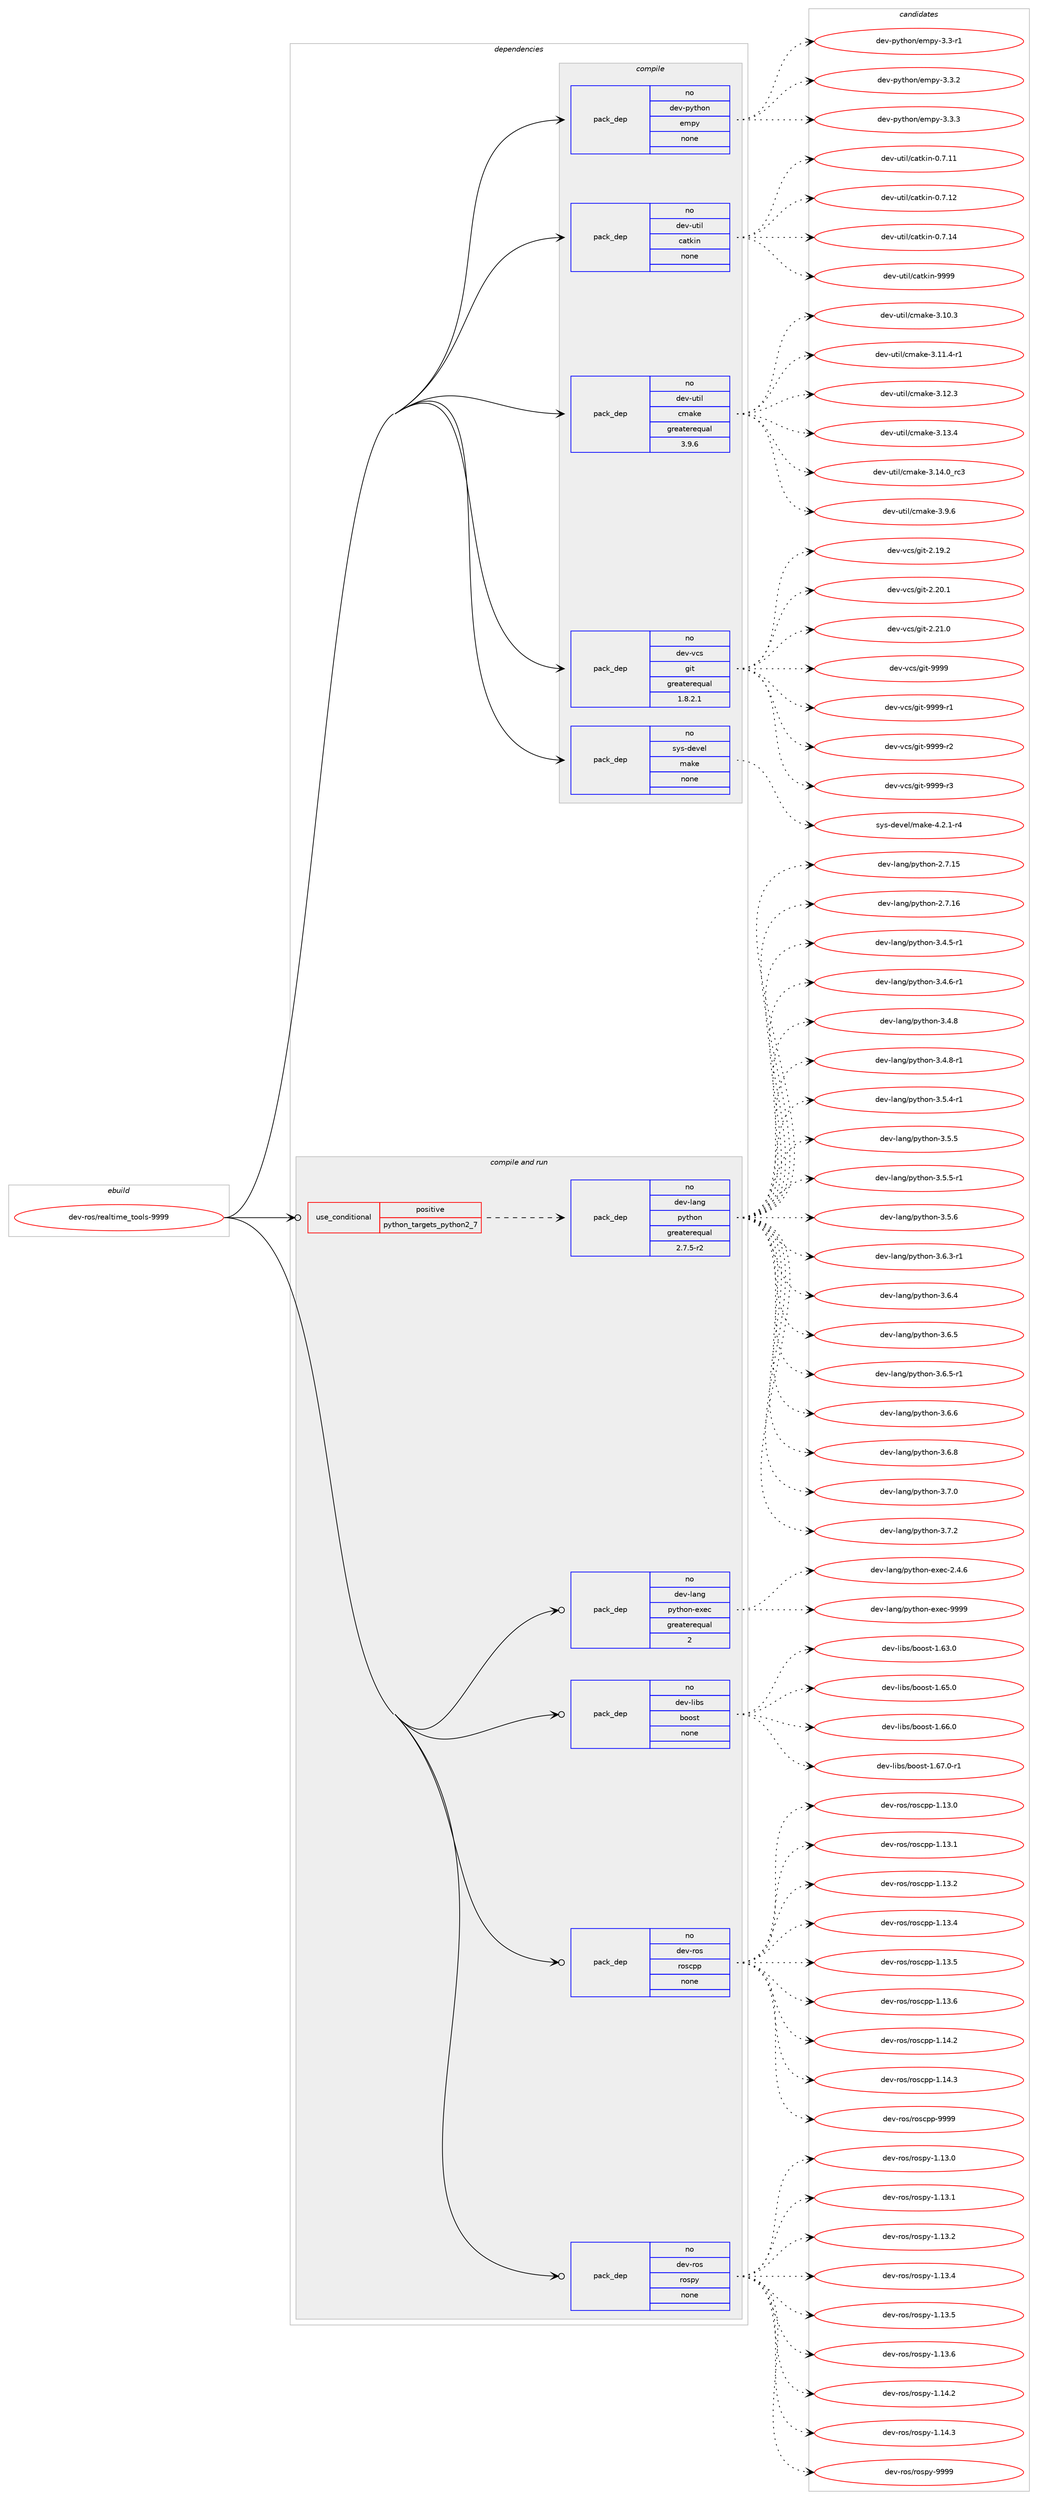 digraph prolog {

# *************
# Graph options
# *************

newrank=true;
concentrate=true;
compound=true;
graph [rankdir=LR,fontname=Helvetica,fontsize=10,ranksep=1.5];#, ranksep=2.5, nodesep=0.2];
edge  [arrowhead=vee];
node  [fontname=Helvetica,fontsize=10];

# **********
# The ebuild
# **********

subgraph cluster_leftcol {
color=gray;
rank=same;
label=<<i>ebuild</i>>;
id [label="dev-ros/realtime_tools-9999", color=red, width=4, href="../dev-ros/realtime_tools-9999.svg"];
}

# ****************
# The dependencies
# ****************

subgraph cluster_midcol {
color=gray;
label=<<i>dependencies</i>>;
subgraph cluster_compile {
fillcolor="#eeeeee";
style=filled;
label=<<i>compile</i>>;
subgraph pack1049991 {
dependency1462896 [label=<<TABLE BORDER="0" CELLBORDER="1" CELLSPACING="0" CELLPADDING="4" WIDTH="220"><TR><TD ROWSPAN="6" CELLPADDING="30">pack_dep</TD></TR><TR><TD WIDTH="110">no</TD></TR><TR><TD>dev-python</TD></TR><TR><TD>empy</TD></TR><TR><TD>none</TD></TR><TR><TD></TD></TR></TABLE>>, shape=none, color=blue];
}
id:e -> dependency1462896:w [weight=20,style="solid",arrowhead="vee"];
subgraph pack1049992 {
dependency1462897 [label=<<TABLE BORDER="0" CELLBORDER="1" CELLSPACING="0" CELLPADDING="4" WIDTH="220"><TR><TD ROWSPAN="6" CELLPADDING="30">pack_dep</TD></TR><TR><TD WIDTH="110">no</TD></TR><TR><TD>dev-util</TD></TR><TR><TD>catkin</TD></TR><TR><TD>none</TD></TR><TR><TD></TD></TR></TABLE>>, shape=none, color=blue];
}
id:e -> dependency1462897:w [weight=20,style="solid",arrowhead="vee"];
subgraph pack1049993 {
dependency1462898 [label=<<TABLE BORDER="0" CELLBORDER="1" CELLSPACING="0" CELLPADDING="4" WIDTH="220"><TR><TD ROWSPAN="6" CELLPADDING="30">pack_dep</TD></TR><TR><TD WIDTH="110">no</TD></TR><TR><TD>dev-util</TD></TR><TR><TD>cmake</TD></TR><TR><TD>greaterequal</TD></TR><TR><TD>3.9.6</TD></TR></TABLE>>, shape=none, color=blue];
}
id:e -> dependency1462898:w [weight=20,style="solid",arrowhead="vee"];
subgraph pack1049994 {
dependency1462899 [label=<<TABLE BORDER="0" CELLBORDER="1" CELLSPACING="0" CELLPADDING="4" WIDTH="220"><TR><TD ROWSPAN="6" CELLPADDING="30">pack_dep</TD></TR><TR><TD WIDTH="110">no</TD></TR><TR><TD>dev-vcs</TD></TR><TR><TD>git</TD></TR><TR><TD>greaterequal</TD></TR><TR><TD>1.8.2.1</TD></TR></TABLE>>, shape=none, color=blue];
}
id:e -> dependency1462899:w [weight=20,style="solid",arrowhead="vee"];
subgraph pack1049995 {
dependency1462900 [label=<<TABLE BORDER="0" CELLBORDER="1" CELLSPACING="0" CELLPADDING="4" WIDTH="220"><TR><TD ROWSPAN="6" CELLPADDING="30">pack_dep</TD></TR><TR><TD WIDTH="110">no</TD></TR><TR><TD>sys-devel</TD></TR><TR><TD>make</TD></TR><TR><TD>none</TD></TR><TR><TD></TD></TR></TABLE>>, shape=none, color=blue];
}
id:e -> dependency1462900:w [weight=20,style="solid",arrowhead="vee"];
}
subgraph cluster_compileandrun {
fillcolor="#eeeeee";
style=filled;
label=<<i>compile and run</i>>;
subgraph cond389515 {
dependency1462901 [label=<<TABLE BORDER="0" CELLBORDER="1" CELLSPACING="0" CELLPADDING="4"><TR><TD ROWSPAN="3" CELLPADDING="10">use_conditional</TD></TR><TR><TD>positive</TD></TR><TR><TD>python_targets_python2_7</TD></TR></TABLE>>, shape=none, color=red];
subgraph pack1049996 {
dependency1462902 [label=<<TABLE BORDER="0" CELLBORDER="1" CELLSPACING="0" CELLPADDING="4" WIDTH="220"><TR><TD ROWSPAN="6" CELLPADDING="30">pack_dep</TD></TR><TR><TD WIDTH="110">no</TD></TR><TR><TD>dev-lang</TD></TR><TR><TD>python</TD></TR><TR><TD>greaterequal</TD></TR><TR><TD>2.7.5-r2</TD></TR></TABLE>>, shape=none, color=blue];
}
dependency1462901:e -> dependency1462902:w [weight=20,style="dashed",arrowhead="vee"];
}
id:e -> dependency1462901:w [weight=20,style="solid",arrowhead="odotvee"];
subgraph pack1049997 {
dependency1462903 [label=<<TABLE BORDER="0" CELLBORDER="1" CELLSPACING="0" CELLPADDING="4" WIDTH="220"><TR><TD ROWSPAN="6" CELLPADDING="30">pack_dep</TD></TR><TR><TD WIDTH="110">no</TD></TR><TR><TD>dev-lang</TD></TR><TR><TD>python-exec</TD></TR><TR><TD>greaterequal</TD></TR><TR><TD>2</TD></TR></TABLE>>, shape=none, color=blue];
}
id:e -> dependency1462903:w [weight=20,style="solid",arrowhead="odotvee"];
subgraph pack1049998 {
dependency1462904 [label=<<TABLE BORDER="0" CELLBORDER="1" CELLSPACING="0" CELLPADDING="4" WIDTH="220"><TR><TD ROWSPAN="6" CELLPADDING="30">pack_dep</TD></TR><TR><TD WIDTH="110">no</TD></TR><TR><TD>dev-libs</TD></TR><TR><TD>boost</TD></TR><TR><TD>none</TD></TR><TR><TD></TD></TR></TABLE>>, shape=none, color=blue];
}
id:e -> dependency1462904:w [weight=20,style="solid",arrowhead="odotvee"];
subgraph pack1049999 {
dependency1462905 [label=<<TABLE BORDER="0" CELLBORDER="1" CELLSPACING="0" CELLPADDING="4" WIDTH="220"><TR><TD ROWSPAN="6" CELLPADDING="30">pack_dep</TD></TR><TR><TD WIDTH="110">no</TD></TR><TR><TD>dev-ros</TD></TR><TR><TD>roscpp</TD></TR><TR><TD>none</TD></TR><TR><TD></TD></TR></TABLE>>, shape=none, color=blue];
}
id:e -> dependency1462905:w [weight=20,style="solid",arrowhead="odotvee"];
subgraph pack1050000 {
dependency1462906 [label=<<TABLE BORDER="0" CELLBORDER="1" CELLSPACING="0" CELLPADDING="4" WIDTH="220"><TR><TD ROWSPAN="6" CELLPADDING="30">pack_dep</TD></TR><TR><TD WIDTH="110">no</TD></TR><TR><TD>dev-ros</TD></TR><TR><TD>rospy</TD></TR><TR><TD>none</TD></TR><TR><TD></TD></TR></TABLE>>, shape=none, color=blue];
}
id:e -> dependency1462906:w [weight=20,style="solid",arrowhead="odotvee"];
}
subgraph cluster_run {
fillcolor="#eeeeee";
style=filled;
label=<<i>run</i>>;
}
}

# **************
# The candidates
# **************

subgraph cluster_choices {
rank=same;
color=gray;
label=<<i>candidates</i>>;

subgraph choice1049991 {
color=black;
nodesep=1;
choice1001011184511212111610411111047101109112121455146514511449 [label="dev-python/empy-3.3-r1", color=red, width=4,href="../dev-python/empy-3.3-r1.svg"];
choice1001011184511212111610411111047101109112121455146514650 [label="dev-python/empy-3.3.2", color=red, width=4,href="../dev-python/empy-3.3.2.svg"];
choice1001011184511212111610411111047101109112121455146514651 [label="dev-python/empy-3.3.3", color=red, width=4,href="../dev-python/empy-3.3.3.svg"];
dependency1462896:e -> choice1001011184511212111610411111047101109112121455146514511449:w [style=dotted,weight="100"];
dependency1462896:e -> choice1001011184511212111610411111047101109112121455146514650:w [style=dotted,weight="100"];
dependency1462896:e -> choice1001011184511212111610411111047101109112121455146514651:w [style=dotted,weight="100"];
}
subgraph choice1049992 {
color=black;
nodesep=1;
choice1001011184511711610510847999711610710511045484655464949 [label="dev-util/catkin-0.7.11", color=red, width=4,href="../dev-util/catkin-0.7.11.svg"];
choice1001011184511711610510847999711610710511045484655464950 [label="dev-util/catkin-0.7.12", color=red, width=4,href="../dev-util/catkin-0.7.12.svg"];
choice1001011184511711610510847999711610710511045484655464952 [label="dev-util/catkin-0.7.14", color=red, width=4,href="../dev-util/catkin-0.7.14.svg"];
choice100101118451171161051084799971161071051104557575757 [label="dev-util/catkin-9999", color=red, width=4,href="../dev-util/catkin-9999.svg"];
dependency1462897:e -> choice1001011184511711610510847999711610710511045484655464949:w [style=dotted,weight="100"];
dependency1462897:e -> choice1001011184511711610510847999711610710511045484655464950:w [style=dotted,weight="100"];
dependency1462897:e -> choice1001011184511711610510847999711610710511045484655464952:w [style=dotted,weight="100"];
dependency1462897:e -> choice100101118451171161051084799971161071051104557575757:w [style=dotted,weight="100"];
}
subgraph choice1049993 {
color=black;
nodesep=1;
choice1001011184511711610510847991099710710145514649484651 [label="dev-util/cmake-3.10.3", color=red, width=4,href="../dev-util/cmake-3.10.3.svg"];
choice10010111845117116105108479910997107101455146494946524511449 [label="dev-util/cmake-3.11.4-r1", color=red, width=4,href="../dev-util/cmake-3.11.4-r1.svg"];
choice1001011184511711610510847991099710710145514649504651 [label="dev-util/cmake-3.12.3", color=red, width=4,href="../dev-util/cmake-3.12.3.svg"];
choice1001011184511711610510847991099710710145514649514652 [label="dev-util/cmake-3.13.4", color=red, width=4,href="../dev-util/cmake-3.13.4.svg"];
choice1001011184511711610510847991099710710145514649524648951149951 [label="dev-util/cmake-3.14.0_rc3", color=red, width=4,href="../dev-util/cmake-3.14.0_rc3.svg"];
choice10010111845117116105108479910997107101455146574654 [label="dev-util/cmake-3.9.6", color=red, width=4,href="../dev-util/cmake-3.9.6.svg"];
dependency1462898:e -> choice1001011184511711610510847991099710710145514649484651:w [style=dotted,weight="100"];
dependency1462898:e -> choice10010111845117116105108479910997107101455146494946524511449:w [style=dotted,weight="100"];
dependency1462898:e -> choice1001011184511711610510847991099710710145514649504651:w [style=dotted,weight="100"];
dependency1462898:e -> choice1001011184511711610510847991099710710145514649514652:w [style=dotted,weight="100"];
dependency1462898:e -> choice1001011184511711610510847991099710710145514649524648951149951:w [style=dotted,weight="100"];
dependency1462898:e -> choice10010111845117116105108479910997107101455146574654:w [style=dotted,weight="100"];
}
subgraph choice1049994 {
color=black;
nodesep=1;
choice10010111845118991154710310511645504649574650 [label="dev-vcs/git-2.19.2", color=red, width=4,href="../dev-vcs/git-2.19.2.svg"];
choice10010111845118991154710310511645504650484649 [label="dev-vcs/git-2.20.1", color=red, width=4,href="../dev-vcs/git-2.20.1.svg"];
choice10010111845118991154710310511645504650494648 [label="dev-vcs/git-2.21.0", color=red, width=4,href="../dev-vcs/git-2.21.0.svg"];
choice1001011184511899115471031051164557575757 [label="dev-vcs/git-9999", color=red, width=4,href="../dev-vcs/git-9999.svg"];
choice10010111845118991154710310511645575757574511449 [label="dev-vcs/git-9999-r1", color=red, width=4,href="../dev-vcs/git-9999-r1.svg"];
choice10010111845118991154710310511645575757574511450 [label="dev-vcs/git-9999-r2", color=red, width=4,href="../dev-vcs/git-9999-r2.svg"];
choice10010111845118991154710310511645575757574511451 [label="dev-vcs/git-9999-r3", color=red, width=4,href="../dev-vcs/git-9999-r3.svg"];
dependency1462899:e -> choice10010111845118991154710310511645504649574650:w [style=dotted,weight="100"];
dependency1462899:e -> choice10010111845118991154710310511645504650484649:w [style=dotted,weight="100"];
dependency1462899:e -> choice10010111845118991154710310511645504650494648:w [style=dotted,weight="100"];
dependency1462899:e -> choice1001011184511899115471031051164557575757:w [style=dotted,weight="100"];
dependency1462899:e -> choice10010111845118991154710310511645575757574511449:w [style=dotted,weight="100"];
dependency1462899:e -> choice10010111845118991154710310511645575757574511450:w [style=dotted,weight="100"];
dependency1462899:e -> choice10010111845118991154710310511645575757574511451:w [style=dotted,weight="100"];
}
subgraph choice1049995 {
color=black;
nodesep=1;
choice1151211154510010111810110847109971071014552465046494511452 [label="sys-devel/make-4.2.1-r4", color=red, width=4,href="../sys-devel/make-4.2.1-r4.svg"];
dependency1462900:e -> choice1151211154510010111810110847109971071014552465046494511452:w [style=dotted,weight="100"];
}
subgraph choice1049996 {
color=black;
nodesep=1;
choice10010111845108971101034711212111610411111045504655464953 [label="dev-lang/python-2.7.15", color=red, width=4,href="../dev-lang/python-2.7.15.svg"];
choice10010111845108971101034711212111610411111045504655464954 [label="dev-lang/python-2.7.16", color=red, width=4,href="../dev-lang/python-2.7.16.svg"];
choice1001011184510897110103471121211161041111104551465246534511449 [label="dev-lang/python-3.4.5-r1", color=red, width=4,href="../dev-lang/python-3.4.5-r1.svg"];
choice1001011184510897110103471121211161041111104551465246544511449 [label="dev-lang/python-3.4.6-r1", color=red, width=4,href="../dev-lang/python-3.4.6-r1.svg"];
choice100101118451089711010347112121116104111110455146524656 [label="dev-lang/python-3.4.8", color=red, width=4,href="../dev-lang/python-3.4.8.svg"];
choice1001011184510897110103471121211161041111104551465246564511449 [label="dev-lang/python-3.4.8-r1", color=red, width=4,href="../dev-lang/python-3.4.8-r1.svg"];
choice1001011184510897110103471121211161041111104551465346524511449 [label="dev-lang/python-3.5.4-r1", color=red, width=4,href="../dev-lang/python-3.5.4-r1.svg"];
choice100101118451089711010347112121116104111110455146534653 [label="dev-lang/python-3.5.5", color=red, width=4,href="../dev-lang/python-3.5.5.svg"];
choice1001011184510897110103471121211161041111104551465346534511449 [label="dev-lang/python-3.5.5-r1", color=red, width=4,href="../dev-lang/python-3.5.5-r1.svg"];
choice100101118451089711010347112121116104111110455146534654 [label="dev-lang/python-3.5.6", color=red, width=4,href="../dev-lang/python-3.5.6.svg"];
choice1001011184510897110103471121211161041111104551465446514511449 [label="dev-lang/python-3.6.3-r1", color=red, width=4,href="../dev-lang/python-3.6.3-r1.svg"];
choice100101118451089711010347112121116104111110455146544652 [label="dev-lang/python-3.6.4", color=red, width=4,href="../dev-lang/python-3.6.4.svg"];
choice100101118451089711010347112121116104111110455146544653 [label="dev-lang/python-3.6.5", color=red, width=4,href="../dev-lang/python-3.6.5.svg"];
choice1001011184510897110103471121211161041111104551465446534511449 [label="dev-lang/python-3.6.5-r1", color=red, width=4,href="../dev-lang/python-3.6.5-r1.svg"];
choice100101118451089711010347112121116104111110455146544654 [label="dev-lang/python-3.6.6", color=red, width=4,href="../dev-lang/python-3.6.6.svg"];
choice100101118451089711010347112121116104111110455146544656 [label="dev-lang/python-3.6.8", color=red, width=4,href="../dev-lang/python-3.6.8.svg"];
choice100101118451089711010347112121116104111110455146554648 [label="dev-lang/python-3.7.0", color=red, width=4,href="../dev-lang/python-3.7.0.svg"];
choice100101118451089711010347112121116104111110455146554650 [label="dev-lang/python-3.7.2", color=red, width=4,href="../dev-lang/python-3.7.2.svg"];
dependency1462902:e -> choice10010111845108971101034711212111610411111045504655464953:w [style=dotted,weight="100"];
dependency1462902:e -> choice10010111845108971101034711212111610411111045504655464954:w [style=dotted,weight="100"];
dependency1462902:e -> choice1001011184510897110103471121211161041111104551465246534511449:w [style=dotted,weight="100"];
dependency1462902:e -> choice1001011184510897110103471121211161041111104551465246544511449:w [style=dotted,weight="100"];
dependency1462902:e -> choice100101118451089711010347112121116104111110455146524656:w [style=dotted,weight="100"];
dependency1462902:e -> choice1001011184510897110103471121211161041111104551465246564511449:w [style=dotted,weight="100"];
dependency1462902:e -> choice1001011184510897110103471121211161041111104551465346524511449:w [style=dotted,weight="100"];
dependency1462902:e -> choice100101118451089711010347112121116104111110455146534653:w [style=dotted,weight="100"];
dependency1462902:e -> choice1001011184510897110103471121211161041111104551465346534511449:w [style=dotted,weight="100"];
dependency1462902:e -> choice100101118451089711010347112121116104111110455146534654:w [style=dotted,weight="100"];
dependency1462902:e -> choice1001011184510897110103471121211161041111104551465446514511449:w [style=dotted,weight="100"];
dependency1462902:e -> choice100101118451089711010347112121116104111110455146544652:w [style=dotted,weight="100"];
dependency1462902:e -> choice100101118451089711010347112121116104111110455146544653:w [style=dotted,weight="100"];
dependency1462902:e -> choice1001011184510897110103471121211161041111104551465446534511449:w [style=dotted,weight="100"];
dependency1462902:e -> choice100101118451089711010347112121116104111110455146544654:w [style=dotted,weight="100"];
dependency1462902:e -> choice100101118451089711010347112121116104111110455146544656:w [style=dotted,weight="100"];
dependency1462902:e -> choice100101118451089711010347112121116104111110455146554648:w [style=dotted,weight="100"];
dependency1462902:e -> choice100101118451089711010347112121116104111110455146554650:w [style=dotted,weight="100"];
}
subgraph choice1049997 {
color=black;
nodesep=1;
choice1001011184510897110103471121211161041111104510112010199455046524654 [label="dev-lang/python-exec-2.4.6", color=red, width=4,href="../dev-lang/python-exec-2.4.6.svg"];
choice10010111845108971101034711212111610411111045101120101994557575757 [label="dev-lang/python-exec-9999", color=red, width=4,href="../dev-lang/python-exec-9999.svg"];
dependency1462903:e -> choice1001011184510897110103471121211161041111104510112010199455046524654:w [style=dotted,weight="100"];
dependency1462903:e -> choice10010111845108971101034711212111610411111045101120101994557575757:w [style=dotted,weight="100"];
}
subgraph choice1049998 {
color=black;
nodesep=1;
choice1001011184510810598115479811111111511645494654514648 [label="dev-libs/boost-1.63.0", color=red, width=4,href="../dev-libs/boost-1.63.0.svg"];
choice1001011184510810598115479811111111511645494654534648 [label="dev-libs/boost-1.65.0", color=red, width=4,href="../dev-libs/boost-1.65.0.svg"];
choice1001011184510810598115479811111111511645494654544648 [label="dev-libs/boost-1.66.0", color=red, width=4,href="../dev-libs/boost-1.66.0.svg"];
choice10010111845108105981154798111111115116454946545546484511449 [label="dev-libs/boost-1.67.0-r1", color=red, width=4,href="../dev-libs/boost-1.67.0-r1.svg"];
dependency1462904:e -> choice1001011184510810598115479811111111511645494654514648:w [style=dotted,weight="100"];
dependency1462904:e -> choice1001011184510810598115479811111111511645494654534648:w [style=dotted,weight="100"];
dependency1462904:e -> choice1001011184510810598115479811111111511645494654544648:w [style=dotted,weight="100"];
dependency1462904:e -> choice10010111845108105981154798111111115116454946545546484511449:w [style=dotted,weight="100"];
}
subgraph choice1049999 {
color=black;
nodesep=1;
choice10010111845114111115471141111159911211245494649514648 [label="dev-ros/roscpp-1.13.0", color=red, width=4,href="../dev-ros/roscpp-1.13.0.svg"];
choice10010111845114111115471141111159911211245494649514649 [label="dev-ros/roscpp-1.13.1", color=red, width=4,href="../dev-ros/roscpp-1.13.1.svg"];
choice10010111845114111115471141111159911211245494649514650 [label="dev-ros/roscpp-1.13.2", color=red, width=4,href="../dev-ros/roscpp-1.13.2.svg"];
choice10010111845114111115471141111159911211245494649514652 [label="dev-ros/roscpp-1.13.4", color=red, width=4,href="../dev-ros/roscpp-1.13.4.svg"];
choice10010111845114111115471141111159911211245494649514653 [label="dev-ros/roscpp-1.13.5", color=red, width=4,href="../dev-ros/roscpp-1.13.5.svg"];
choice10010111845114111115471141111159911211245494649514654 [label="dev-ros/roscpp-1.13.6", color=red, width=4,href="../dev-ros/roscpp-1.13.6.svg"];
choice10010111845114111115471141111159911211245494649524650 [label="dev-ros/roscpp-1.14.2", color=red, width=4,href="../dev-ros/roscpp-1.14.2.svg"];
choice10010111845114111115471141111159911211245494649524651 [label="dev-ros/roscpp-1.14.3", color=red, width=4,href="../dev-ros/roscpp-1.14.3.svg"];
choice1001011184511411111547114111115991121124557575757 [label="dev-ros/roscpp-9999", color=red, width=4,href="../dev-ros/roscpp-9999.svg"];
dependency1462905:e -> choice10010111845114111115471141111159911211245494649514648:w [style=dotted,weight="100"];
dependency1462905:e -> choice10010111845114111115471141111159911211245494649514649:w [style=dotted,weight="100"];
dependency1462905:e -> choice10010111845114111115471141111159911211245494649514650:w [style=dotted,weight="100"];
dependency1462905:e -> choice10010111845114111115471141111159911211245494649514652:w [style=dotted,weight="100"];
dependency1462905:e -> choice10010111845114111115471141111159911211245494649514653:w [style=dotted,weight="100"];
dependency1462905:e -> choice10010111845114111115471141111159911211245494649514654:w [style=dotted,weight="100"];
dependency1462905:e -> choice10010111845114111115471141111159911211245494649524650:w [style=dotted,weight="100"];
dependency1462905:e -> choice10010111845114111115471141111159911211245494649524651:w [style=dotted,weight="100"];
dependency1462905:e -> choice1001011184511411111547114111115991121124557575757:w [style=dotted,weight="100"];
}
subgraph choice1050000 {
color=black;
nodesep=1;
choice100101118451141111154711411111511212145494649514648 [label="dev-ros/rospy-1.13.0", color=red, width=4,href="../dev-ros/rospy-1.13.0.svg"];
choice100101118451141111154711411111511212145494649514649 [label="dev-ros/rospy-1.13.1", color=red, width=4,href="../dev-ros/rospy-1.13.1.svg"];
choice100101118451141111154711411111511212145494649514650 [label="dev-ros/rospy-1.13.2", color=red, width=4,href="../dev-ros/rospy-1.13.2.svg"];
choice100101118451141111154711411111511212145494649514652 [label="dev-ros/rospy-1.13.4", color=red, width=4,href="../dev-ros/rospy-1.13.4.svg"];
choice100101118451141111154711411111511212145494649514653 [label="dev-ros/rospy-1.13.5", color=red, width=4,href="../dev-ros/rospy-1.13.5.svg"];
choice100101118451141111154711411111511212145494649514654 [label="dev-ros/rospy-1.13.6", color=red, width=4,href="../dev-ros/rospy-1.13.6.svg"];
choice100101118451141111154711411111511212145494649524650 [label="dev-ros/rospy-1.14.2", color=red, width=4,href="../dev-ros/rospy-1.14.2.svg"];
choice100101118451141111154711411111511212145494649524651 [label="dev-ros/rospy-1.14.3", color=red, width=4,href="../dev-ros/rospy-1.14.3.svg"];
choice10010111845114111115471141111151121214557575757 [label="dev-ros/rospy-9999", color=red, width=4,href="../dev-ros/rospy-9999.svg"];
dependency1462906:e -> choice100101118451141111154711411111511212145494649514648:w [style=dotted,weight="100"];
dependency1462906:e -> choice100101118451141111154711411111511212145494649514649:w [style=dotted,weight="100"];
dependency1462906:e -> choice100101118451141111154711411111511212145494649514650:w [style=dotted,weight="100"];
dependency1462906:e -> choice100101118451141111154711411111511212145494649514652:w [style=dotted,weight="100"];
dependency1462906:e -> choice100101118451141111154711411111511212145494649514653:w [style=dotted,weight="100"];
dependency1462906:e -> choice100101118451141111154711411111511212145494649514654:w [style=dotted,weight="100"];
dependency1462906:e -> choice100101118451141111154711411111511212145494649524650:w [style=dotted,weight="100"];
dependency1462906:e -> choice100101118451141111154711411111511212145494649524651:w [style=dotted,weight="100"];
dependency1462906:e -> choice10010111845114111115471141111151121214557575757:w [style=dotted,weight="100"];
}
}

}
